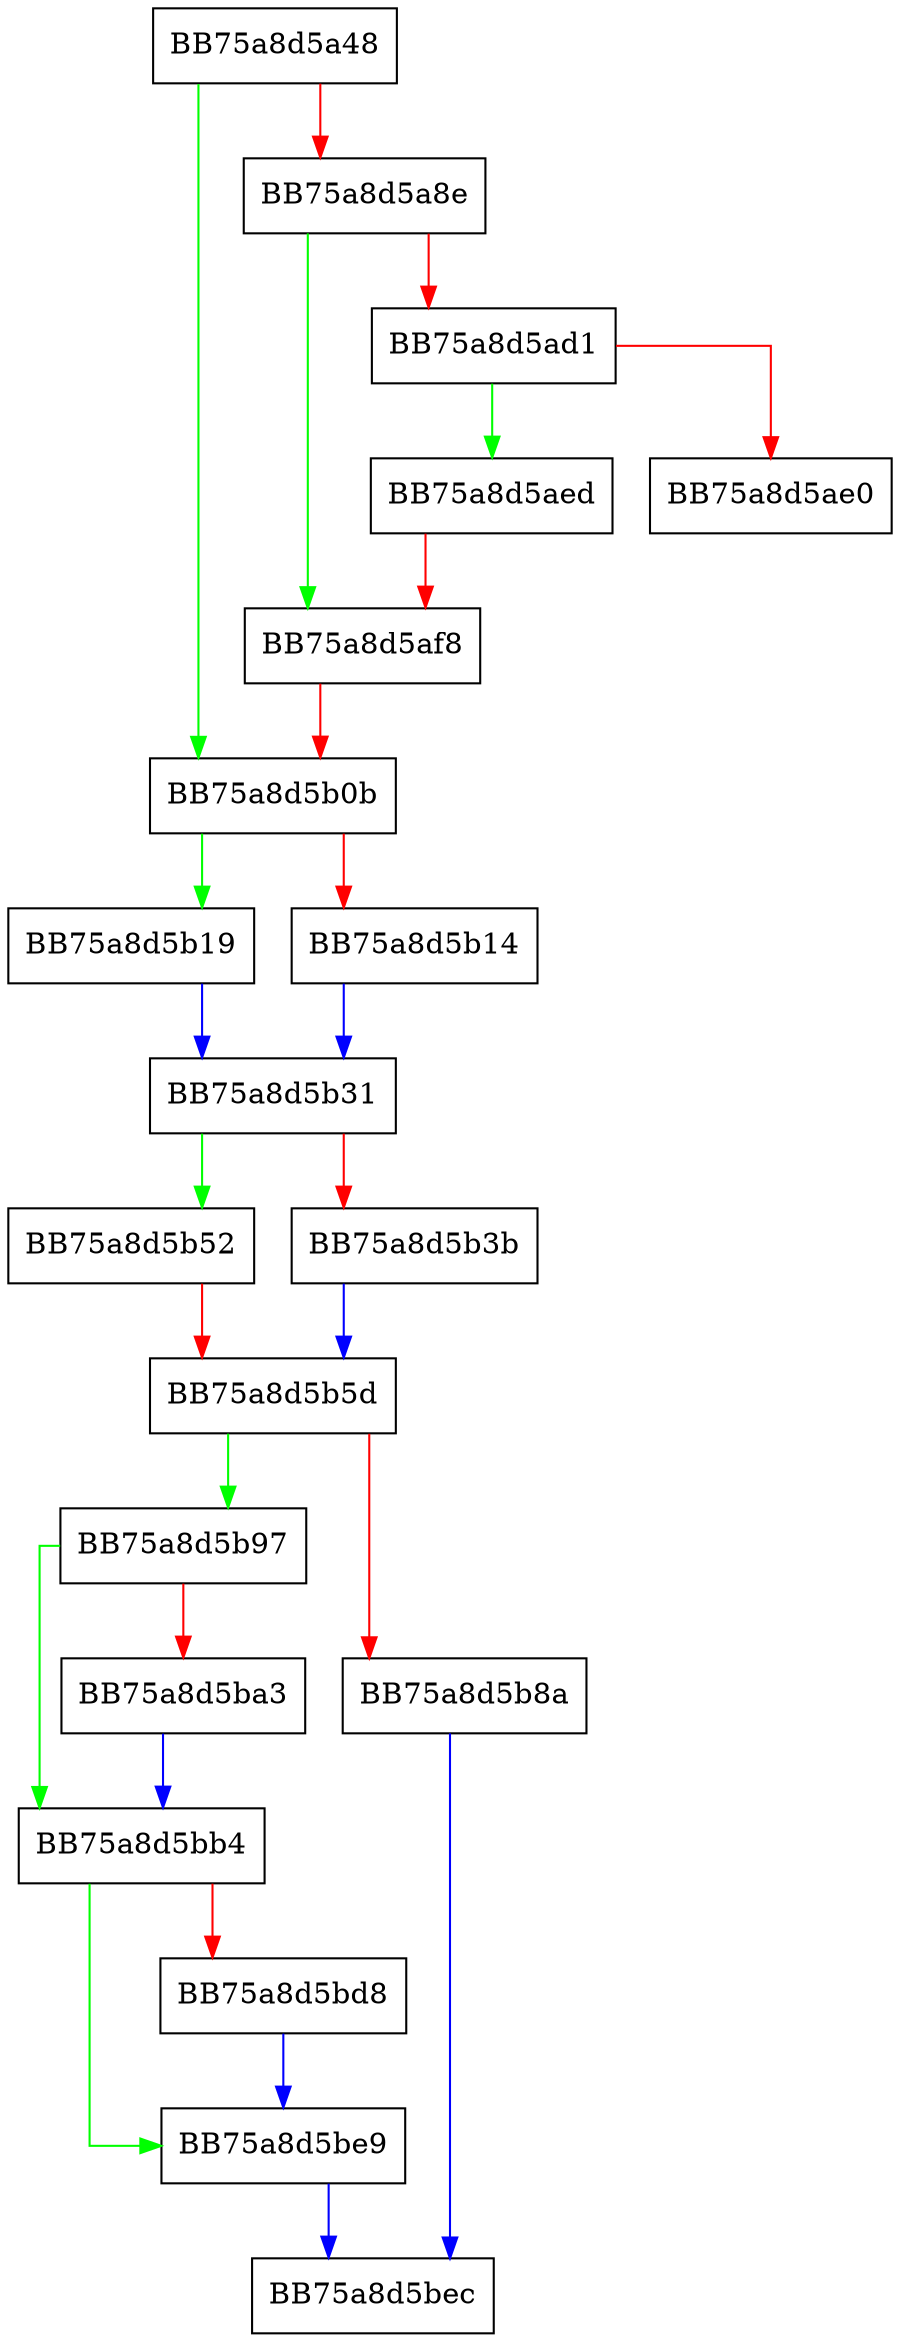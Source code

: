 digraph _buffer_records {
  node [shape="box"];
  graph [splines=ortho];
  BB75a8d5a48 -> BB75a8d5b0b [color="green"];
  BB75a8d5a48 -> BB75a8d5a8e [color="red"];
  BB75a8d5a8e -> BB75a8d5af8 [color="green"];
  BB75a8d5a8e -> BB75a8d5ad1 [color="red"];
  BB75a8d5ad1 -> BB75a8d5aed [color="green"];
  BB75a8d5ad1 -> BB75a8d5ae0 [color="red"];
  BB75a8d5aed -> BB75a8d5af8 [color="red"];
  BB75a8d5af8 -> BB75a8d5b0b [color="red"];
  BB75a8d5b0b -> BB75a8d5b19 [color="green"];
  BB75a8d5b0b -> BB75a8d5b14 [color="red"];
  BB75a8d5b14 -> BB75a8d5b31 [color="blue"];
  BB75a8d5b19 -> BB75a8d5b31 [color="blue"];
  BB75a8d5b31 -> BB75a8d5b52 [color="green"];
  BB75a8d5b31 -> BB75a8d5b3b [color="red"];
  BB75a8d5b3b -> BB75a8d5b5d [color="blue"];
  BB75a8d5b52 -> BB75a8d5b5d [color="red"];
  BB75a8d5b5d -> BB75a8d5b97 [color="green"];
  BB75a8d5b5d -> BB75a8d5b8a [color="red"];
  BB75a8d5b8a -> BB75a8d5bec [color="blue"];
  BB75a8d5b97 -> BB75a8d5bb4 [color="green"];
  BB75a8d5b97 -> BB75a8d5ba3 [color="red"];
  BB75a8d5ba3 -> BB75a8d5bb4 [color="blue"];
  BB75a8d5bb4 -> BB75a8d5be9 [color="green"];
  BB75a8d5bb4 -> BB75a8d5bd8 [color="red"];
  BB75a8d5bd8 -> BB75a8d5be9 [color="blue"];
  BB75a8d5be9 -> BB75a8d5bec [color="blue"];
}